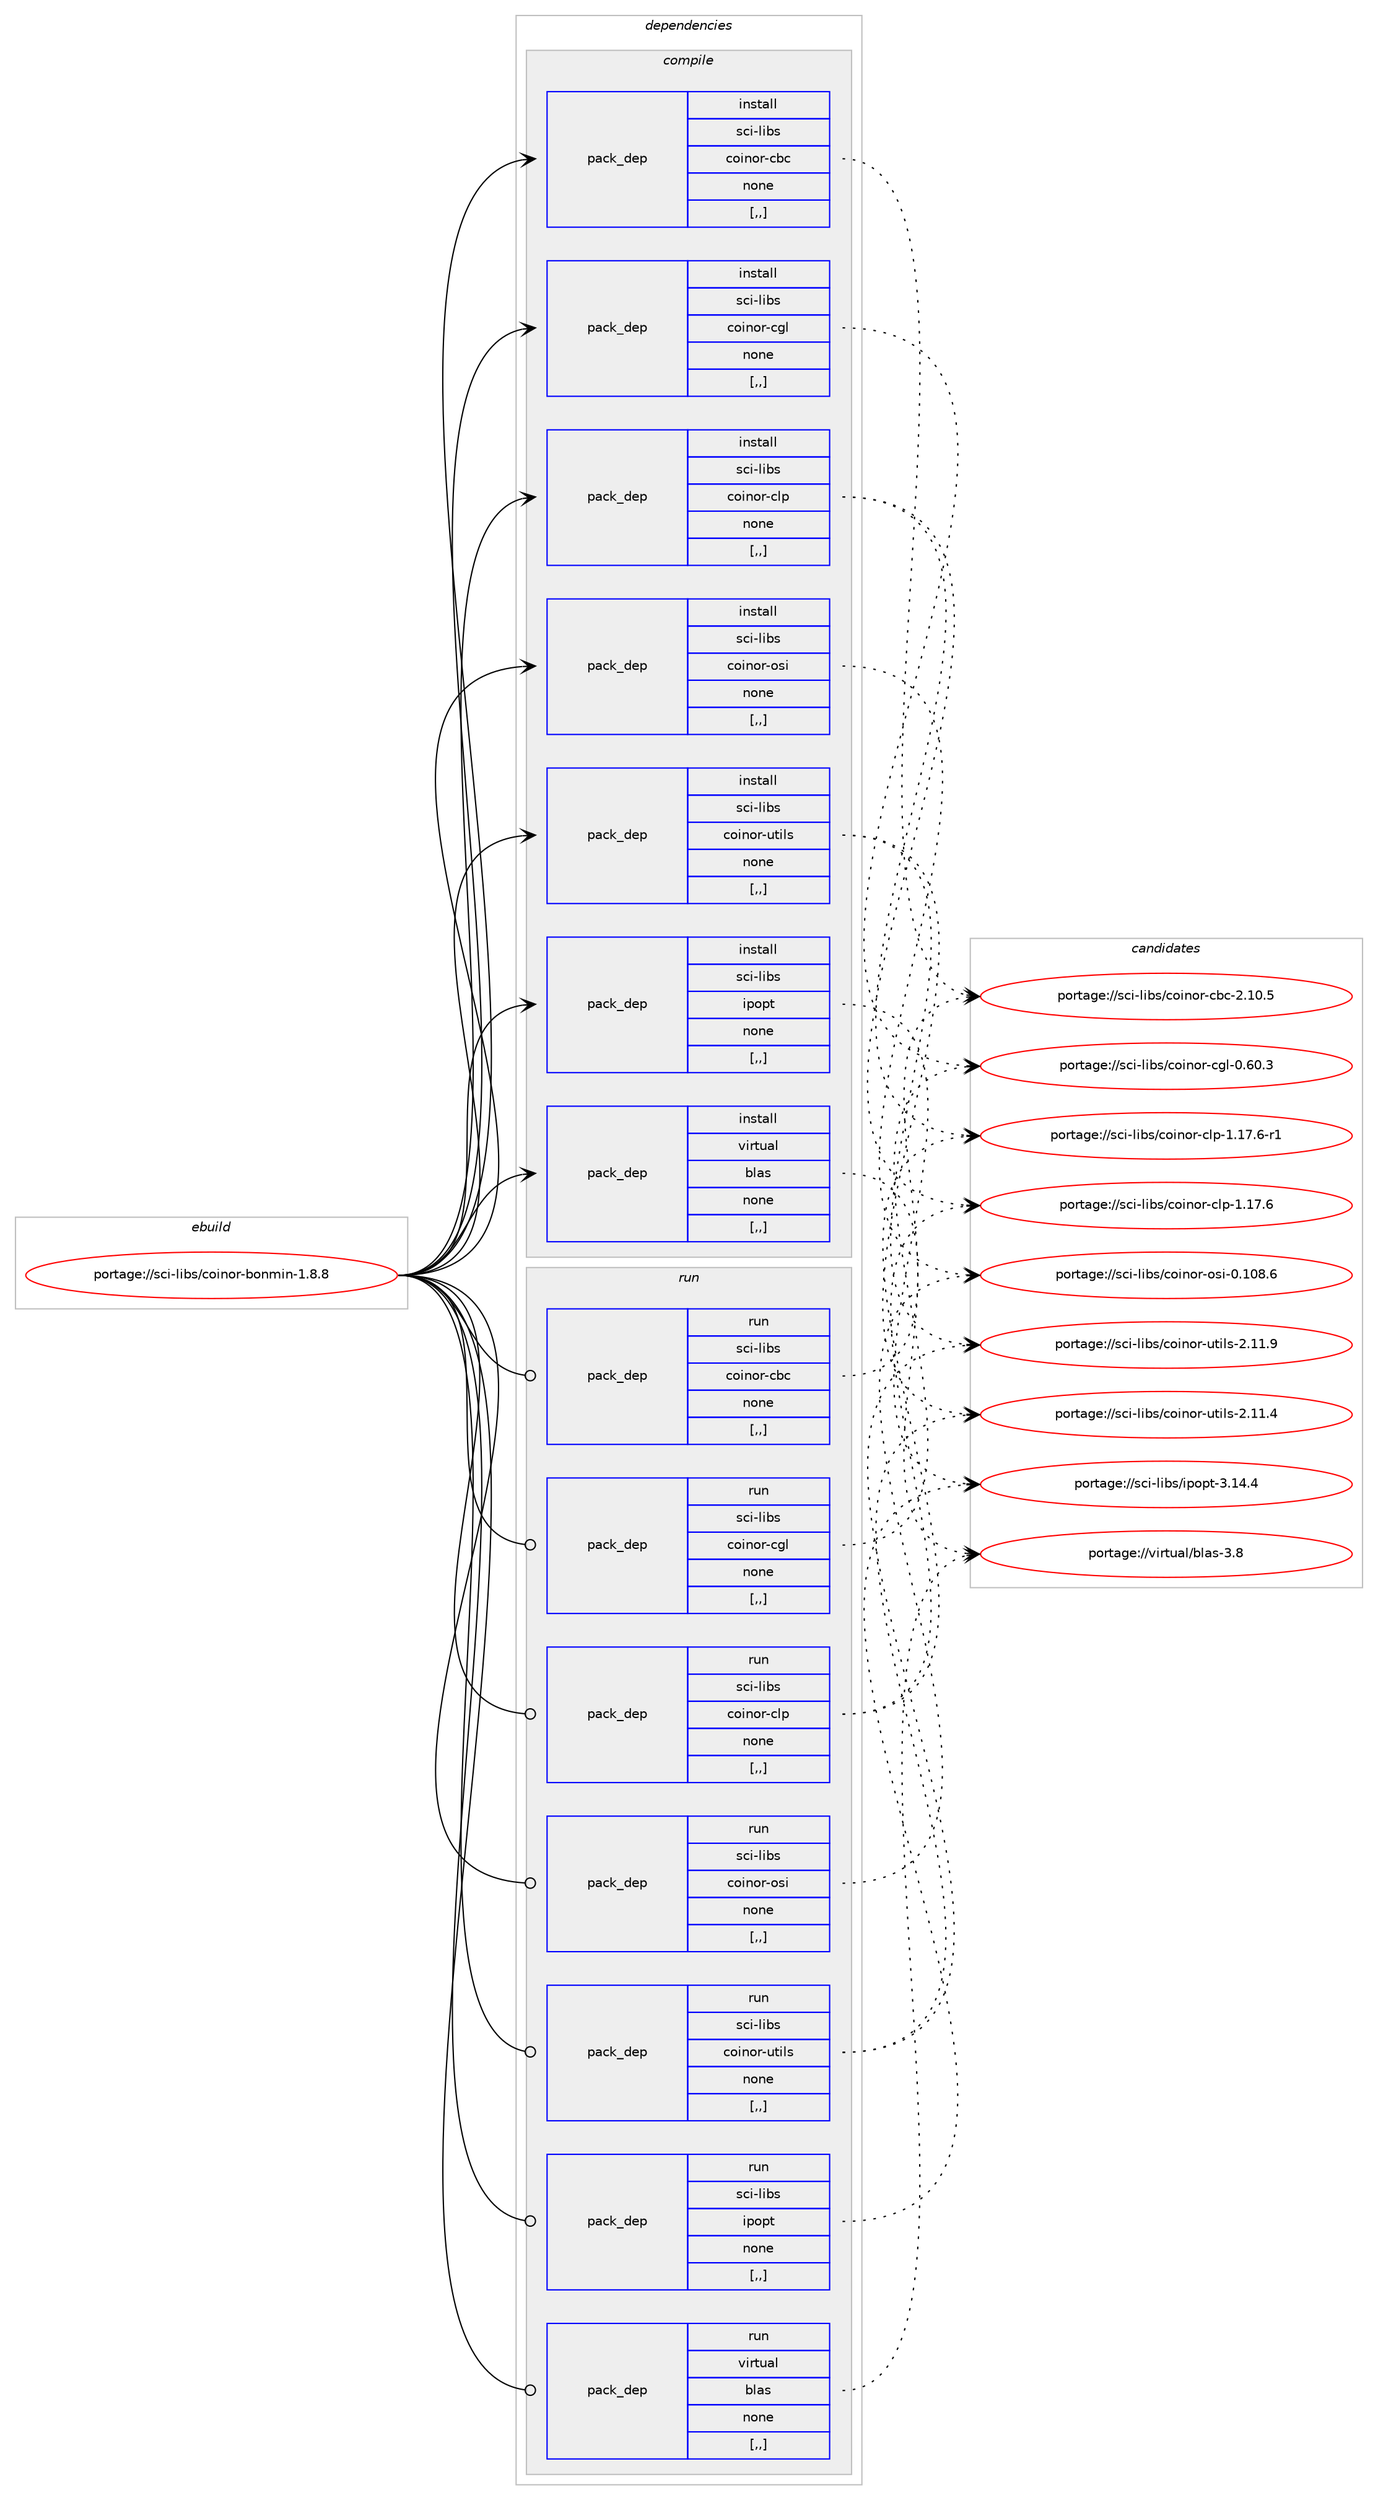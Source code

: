 digraph prolog {

# *************
# Graph options
# *************

newrank=true;
concentrate=true;
compound=true;
graph [rankdir=LR,fontname=Helvetica,fontsize=10,ranksep=1.5];#, ranksep=2.5, nodesep=0.2];
edge  [arrowhead=vee];
node  [fontname=Helvetica,fontsize=10];

# **********
# The ebuild
# **********

subgraph cluster_leftcol {
color=gray;
label=<<i>ebuild</i>>;
id [label="portage://sci-libs/coinor-bonmin-1.8.8", color=red, width=4, href="../sci-libs/coinor-bonmin-1.8.8.svg"];
}

# ****************
# The dependencies
# ****************

subgraph cluster_midcol {
color=gray;
label=<<i>dependencies</i>>;
subgraph cluster_compile {
fillcolor="#eeeeee";
style=filled;
label=<<i>compile</i>>;
subgraph pack1179 {
dependency1599 [label=<<TABLE BORDER="0" CELLBORDER="1" CELLSPACING="0" CELLPADDING="4" WIDTH="220"><TR><TD ROWSPAN="6" CELLPADDING="30">pack_dep</TD></TR><TR><TD WIDTH="110">install</TD></TR><TR><TD>sci-libs</TD></TR><TR><TD>coinor-cbc</TD></TR><TR><TD>none</TD></TR><TR><TD>[,,]</TD></TR></TABLE>>, shape=none, color=blue];
}
id:e -> dependency1599:w [weight=20,style="solid",arrowhead="vee"];
subgraph pack1180 {
dependency1600 [label=<<TABLE BORDER="0" CELLBORDER="1" CELLSPACING="0" CELLPADDING="4" WIDTH="220"><TR><TD ROWSPAN="6" CELLPADDING="30">pack_dep</TD></TR><TR><TD WIDTH="110">install</TD></TR><TR><TD>sci-libs</TD></TR><TR><TD>coinor-cgl</TD></TR><TR><TD>none</TD></TR><TR><TD>[,,]</TD></TR></TABLE>>, shape=none, color=blue];
}
id:e -> dependency1600:w [weight=20,style="solid",arrowhead="vee"];
subgraph pack1181 {
dependency1601 [label=<<TABLE BORDER="0" CELLBORDER="1" CELLSPACING="0" CELLPADDING="4" WIDTH="220"><TR><TD ROWSPAN="6" CELLPADDING="30">pack_dep</TD></TR><TR><TD WIDTH="110">install</TD></TR><TR><TD>sci-libs</TD></TR><TR><TD>coinor-clp</TD></TR><TR><TD>none</TD></TR><TR><TD>[,,]</TD></TR></TABLE>>, shape=none, color=blue];
}
id:e -> dependency1601:w [weight=20,style="solid",arrowhead="vee"];
subgraph pack1182 {
dependency1602 [label=<<TABLE BORDER="0" CELLBORDER="1" CELLSPACING="0" CELLPADDING="4" WIDTH="220"><TR><TD ROWSPAN="6" CELLPADDING="30">pack_dep</TD></TR><TR><TD WIDTH="110">install</TD></TR><TR><TD>sci-libs</TD></TR><TR><TD>coinor-osi</TD></TR><TR><TD>none</TD></TR><TR><TD>[,,]</TD></TR></TABLE>>, shape=none, color=blue];
}
id:e -> dependency1602:w [weight=20,style="solid",arrowhead="vee"];
subgraph pack1183 {
dependency1603 [label=<<TABLE BORDER="0" CELLBORDER="1" CELLSPACING="0" CELLPADDING="4" WIDTH="220"><TR><TD ROWSPAN="6" CELLPADDING="30">pack_dep</TD></TR><TR><TD WIDTH="110">install</TD></TR><TR><TD>sci-libs</TD></TR><TR><TD>coinor-utils</TD></TR><TR><TD>none</TD></TR><TR><TD>[,,]</TD></TR></TABLE>>, shape=none, color=blue];
}
id:e -> dependency1603:w [weight=20,style="solid",arrowhead="vee"];
subgraph pack1184 {
dependency1604 [label=<<TABLE BORDER="0" CELLBORDER="1" CELLSPACING="0" CELLPADDING="4" WIDTH="220"><TR><TD ROWSPAN="6" CELLPADDING="30">pack_dep</TD></TR><TR><TD WIDTH="110">install</TD></TR><TR><TD>sci-libs</TD></TR><TR><TD>ipopt</TD></TR><TR><TD>none</TD></TR><TR><TD>[,,]</TD></TR></TABLE>>, shape=none, color=blue];
}
id:e -> dependency1604:w [weight=20,style="solid",arrowhead="vee"];
subgraph pack1185 {
dependency1605 [label=<<TABLE BORDER="0" CELLBORDER="1" CELLSPACING="0" CELLPADDING="4" WIDTH="220"><TR><TD ROWSPAN="6" CELLPADDING="30">pack_dep</TD></TR><TR><TD WIDTH="110">install</TD></TR><TR><TD>virtual</TD></TR><TR><TD>blas</TD></TR><TR><TD>none</TD></TR><TR><TD>[,,]</TD></TR></TABLE>>, shape=none, color=blue];
}
id:e -> dependency1605:w [weight=20,style="solid",arrowhead="vee"];
}
subgraph cluster_compileandrun {
fillcolor="#eeeeee";
style=filled;
label=<<i>compile and run</i>>;
}
subgraph cluster_run {
fillcolor="#eeeeee";
style=filled;
label=<<i>run</i>>;
subgraph pack1186 {
dependency1606 [label=<<TABLE BORDER="0" CELLBORDER="1" CELLSPACING="0" CELLPADDING="4" WIDTH="220"><TR><TD ROWSPAN="6" CELLPADDING="30">pack_dep</TD></TR><TR><TD WIDTH="110">run</TD></TR><TR><TD>sci-libs</TD></TR><TR><TD>coinor-cbc</TD></TR><TR><TD>none</TD></TR><TR><TD>[,,]</TD></TR></TABLE>>, shape=none, color=blue];
}
id:e -> dependency1606:w [weight=20,style="solid",arrowhead="odot"];
subgraph pack1187 {
dependency1607 [label=<<TABLE BORDER="0" CELLBORDER="1" CELLSPACING="0" CELLPADDING="4" WIDTH="220"><TR><TD ROWSPAN="6" CELLPADDING="30">pack_dep</TD></TR><TR><TD WIDTH="110">run</TD></TR><TR><TD>sci-libs</TD></TR><TR><TD>coinor-cgl</TD></TR><TR><TD>none</TD></TR><TR><TD>[,,]</TD></TR></TABLE>>, shape=none, color=blue];
}
id:e -> dependency1607:w [weight=20,style="solid",arrowhead="odot"];
subgraph pack1188 {
dependency1608 [label=<<TABLE BORDER="0" CELLBORDER="1" CELLSPACING="0" CELLPADDING="4" WIDTH="220"><TR><TD ROWSPAN="6" CELLPADDING="30">pack_dep</TD></TR><TR><TD WIDTH="110">run</TD></TR><TR><TD>sci-libs</TD></TR><TR><TD>coinor-clp</TD></TR><TR><TD>none</TD></TR><TR><TD>[,,]</TD></TR></TABLE>>, shape=none, color=blue];
}
id:e -> dependency1608:w [weight=20,style="solid",arrowhead="odot"];
subgraph pack1189 {
dependency1609 [label=<<TABLE BORDER="0" CELLBORDER="1" CELLSPACING="0" CELLPADDING="4" WIDTH="220"><TR><TD ROWSPAN="6" CELLPADDING="30">pack_dep</TD></TR><TR><TD WIDTH="110">run</TD></TR><TR><TD>sci-libs</TD></TR><TR><TD>coinor-osi</TD></TR><TR><TD>none</TD></TR><TR><TD>[,,]</TD></TR></TABLE>>, shape=none, color=blue];
}
id:e -> dependency1609:w [weight=20,style="solid",arrowhead="odot"];
subgraph pack1190 {
dependency1610 [label=<<TABLE BORDER="0" CELLBORDER="1" CELLSPACING="0" CELLPADDING="4" WIDTH="220"><TR><TD ROWSPAN="6" CELLPADDING="30">pack_dep</TD></TR><TR><TD WIDTH="110">run</TD></TR><TR><TD>sci-libs</TD></TR><TR><TD>coinor-utils</TD></TR><TR><TD>none</TD></TR><TR><TD>[,,]</TD></TR></TABLE>>, shape=none, color=blue];
}
id:e -> dependency1610:w [weight=20,style="solid",arrowhead="odot"];
subgraph pack1191 {
dependency1611 [label=<<TABLE BORDER="0" CELLBORDER="1" CELLSPACING="0" CELLPADDING="4" WIDTH="220"><TR><TD ROWSPAN="6" CELLPADDING="30">pack_dep</TD></TR><TR><TD WIDTH="110">run</TD></TR><TR><TD>sci-libs</TD></TR><TR><TD>ipopt</TD></TR><TR><TD>none</TD></TR><TR><TD>[,,]</TD></TR></TABLE>>, shape=none, color=blue];
}
id:e -> dependency1611:w [weight=20,style="solid",arrowhead="odot"];
subgraph pack1192 {
dependency1612 [label=<<TABLE BORDER="0" CELLBORDER="1" CELLSPACING="0" CELLPADDING="4" WIDTH="220"><TR><TD ROWSPAN="6" CELLPADDING="30">pack_dep</TD></TR><TR><TD WIDTH="110">run</TD></TR><TR><TD>virtual</TD></TR><TR><TD>blas</TD></TR><TR><TD>none</TD></TR><TR><TD>[,,]</TD></TR></TABLE>>, shape=none, color=blue];
}
id:e -> dependency1612:w [weight=20,style="solid",arrowhead="odot"];
}
}

# **************
# The candidates
# **************

subgraph cluster_choices {
rank=same;
color=gray;
label=<<i>candidates</i>>;

subgraph choice1179 {
color=black;
nodesep=1;
choice11599105451081059811547991111051101111144599989945504649484653 [label="portage://sci-libs/coinor-cbc-2.10.5", color=red, width=4,href="../sci-libs/coinor-cbc-2.10.5.svg"];
dependency1599:e -> choice11599105451081059811547991111051101111144599989945504649484653:w [style=dotted,weight="100"];
}
subgraph choice1180 {
color=black;
nodesep=1;
choice1159910545108105981154799111105110111114459910310845484654484651 [label="portage://sci-libs/coinor-cgl-0.60.3", color=red, width=4,href="../sci-libs/coinor-cgl-0.60.3.svg"];
dependency1600:e -> choice1159910545108105981154799111105110111114459910310845484654484651:w [style=dotted,weight="100"];
}
subgraph choice1181 {
color=black;
nodesep=1;
choice11599105451081059811547991111051101111144599108112454946495546544511449 [label="portage://sci-libs/coinor-clp-1.17.6-r1", color=red, width=4,href="../sci-libs/coinor-clp-1.17.6-r1.svg"];
choice1159910545108105981154799111105110111114459910811245494649554654 [label="portage://sci-libs/coinor-clp-1.17.6", color=red, width=4,href="../sci-libs/coinor-clp-1.17.6.svg"];
dependency1601:e -> choice11599105451081059811547991111051101111144599108112454946495546544511449:w [style=dotted,weight="100"];
dependency1601:e -> choice1159910545108105981154799111105110111114459910811245494649554654:w [style=dotted,weight="100"];
}
subgraph choice1182 {
color=black;
nodesep=1;
choice1159910545108105981154799111105110111114451111151054548464948564654 [label="portage://sci-libs/coinor-osi-0.108.6", color=red, width=4,href="../sci-libs/coinor-osi-0.108.6.svg"];
dependency1602:e -> choice1159910545108105981154799111105110111114451111151054548464948564654:w [style=dotted,weight="100"];
}
subgraph choice1183 {
color=black;
nodesep=1;
choice11599105451081059811547991111051101111144511711610510811545504649494657 [label="portage://sci-libs/coinor-utils-2.11.9", color=red, width=4,href="../sci-libs/coinor-utils-2.11.9.svg"];
choice11599105451081059811547991111051101111144511711610510811545504649494652 [label="portage://sci-libs/coinor-utils-2.11.4", color=red, width=4,href="../sci-libs/coinor-utils-2.11.4.svg"];
dependency1603:e -> choice11599105451081059811547991111051101111144511711610510811545504649494657:w [style=dotted,weight="100"];
dependency1603:e -> choice11599105451081059811547991111051101111144511711610510811545504649494652:w [style=dotted,weight="100"];
}
subgraph choice1184 {
color=black;
nodesep=1;
choice1159910545108105981154710511211111211645514649524652 [label="portage://sci-libs/ipopt-3.14.4", color=red, width=4,href="../sci-libs/ipopt-3.14.4.svg"];
dependency1604:e -> choice1159910545108105981154710511211111211645514649524652:w [style=dotted,weight="100"];
}
subgraph choice1185 {
color=black;
nodesep=1;
choice1181051141161179710847981089711545514656 [label="portage://virtual/blas-3.8", color=red, width=4,href="../virtual/blas-3.8.svg"];
dependency1605:e -> choice1181051141161179710847981089711545514656:w [style=dotted,weight="100"];
}
subgraph choice1186 {
color=black;
nodesep=1;
choice11599105451081059811547991111051101111144599989945504649484653 [label="portage://sci-libs/coinor-cbc-2.10.5", color=red, width=4,href="../sci-libs/coinor-cbc-2.10.5.svg"];
dependency1606:e -> choice11599105451081059811547991111051101111144599989945504649484653:w [style=dotted,weight="100"];
}
subgraph choice1187 {
color=black;
nodesep=1;
choice1159910545108105981154799111105110111114459910310845484654484651 [label="portage://sci-libs/coinor-cgl-0.60.3", color=red, width=4,href="../sci-libs/coinor-cgl-0.60.3.svg"];
dependency1607:e -> choice1159910545108105981154799111105110111114459910310845484654484651:w [style=dotted,weight="100"];
}
subgraph choice1188 {
color=black;
nodesep=1;
choice11599105451081059811547991111051101111144599108112454946495546544511449 [label="portage://sci-libs/coinor-clp-1.17.6-r1", color=red, width=4,href="../sci-libs/coinor-clp-1.17.6-r1.svg"];
choice1159910545108105981154799111105110111114459910811245494649554654 [label="portage://sci-libs/coinor-clp-1.17.6", color=red, width=4,href="../sci-libs/coinor-clp-1.17.6.svg"];
dependency1608:e -> choice11599105451081059811547991111051101111144599108112454946495546544511449:w [style=dotted,weight="100"];
dependency1608:e -> choice1159910545108105981154799111105110111114459910811245494649554654:w [style=dotted,weight="100"];
}
subgraph choice1189 {
color=black;
nodesep=1;
choice1159910545108105981154799111105110111114451111151054548464948564654 [label="portage://sci-libs/coinor-osi-0.108.6", color=red, width=4,href="../sci-libs/coinor-osi-0.108.6.svg"];
dependency1609:e -> choice1159910545108105981154799111105110111114451111151054548464948564654:w [style=dotted,weight="100"];
}
subgraph choice1190 {
color=black;
nodesep=1;
choice11599105451081059811547991111051101111144511711610510811545504649494657 [label="portage://sci-libs/coinor-utils-2.11.9", color=red, width=4,href="../sci-libs/coinor-utils-2.11.9.svg"];
choice11599105451081059811547991111051101111144511711610510811545504649494652 [label="portage://sci-libs/coinor-utils-2.11.4", color=red, width=4,href="../sci-libs/coinor-utils-2.11.4.svg"];
dependency1610:e -> choice11599105451081059811547991111051101111144511711610510811545504649494657:w [style=dotted,weight="100"];
dependency1610:e -> choice11599105451081059811547991111051101111144511711610510811545504649494652:w [style=dotted,weight="100"];
}
subgraph choice1191 {
color=black;
nodesep=1;
choice1159910545108105981154710511211111211645514649524652 [label="portage://sci-libs/ipopt-3.14.4", color=red, width=4,href="../sci-libs/ipopt-3.14.4.svg"];
dependency1611:e -> choice1159910545108105981154710511211111211645514649524652:w [style=dotted,weight="100"];
}
subgraph choice1192 {
color=black;
nodesep=1;
choice1181051141161179710847981089711545514656 [label="portage://virtual/blas-3.8", color=red, width=4,href="../virtual/blas-3.8.svg"];
dependency1612:e -> choice1181051141161179710847981089711545514656:w [style=dotted,weight="100"];
}
}

}

